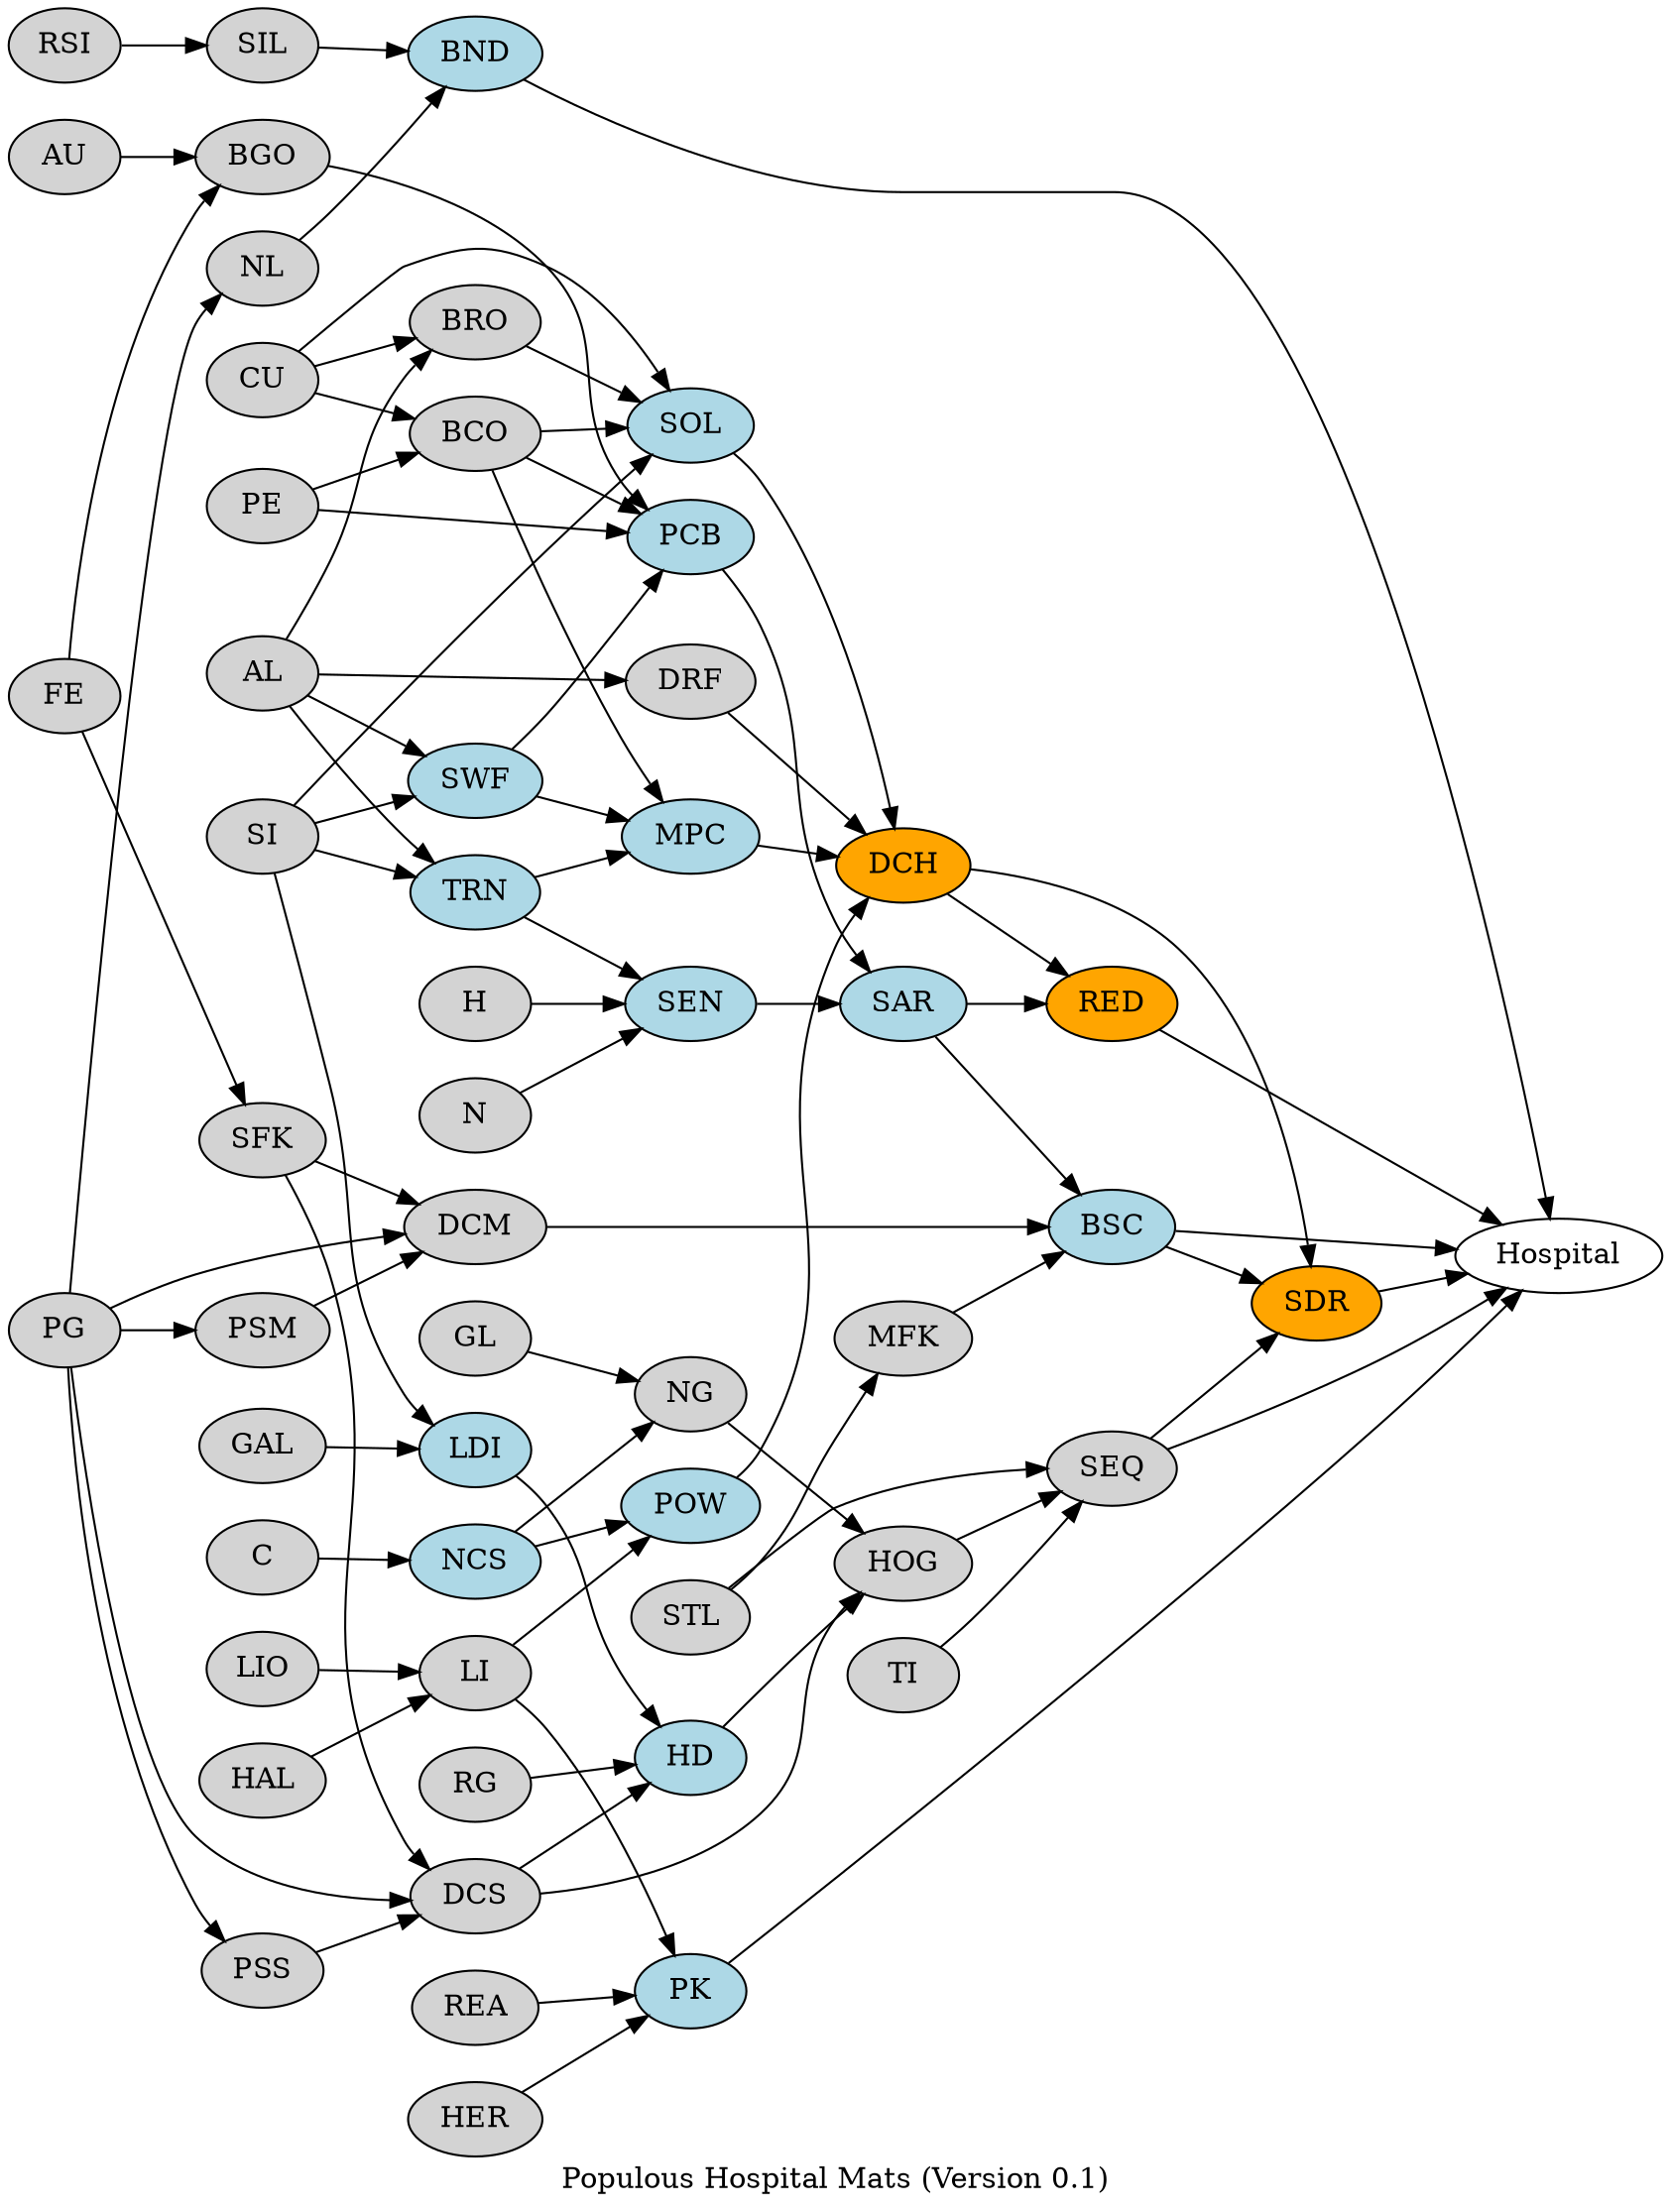 digraph G {
	label = "Populous Hospital Mats (Version 0.1)"
	rankdir=LR
	node [style=filled fillcolor=white]
	
	{ PK SEQ BND SDR RED BSC } -> "Hospital"

	// ECA
	{ NCS LI } -> POW
	{ CU SI BCO BRO } -> SOL

	// DRS
	{ SAR DCH } -> RED
	{ SEQ BSC DCH } -> SDR

	// EDM
	{ DCS HD NG } -> HOG

	// MCA
	{ RG DCS LDI } -> HD

	// DRS
	{ MPC POW SOL DRF } -> DCH

	// ELP
	{ SEN PCB } -> SAR

	// SCA
	{ TRN H N } -> SEN
	{ SWF BCO PE BGO } -> PCB
	{ SWF TRN BCO } -> MPC

	// PHF
	{ DCM MFK SAR } -> BSC
	{ NL SIL } -> BND
	{ HER LI REA } -> PK

	// WEL
	AL -> DRF

	// CLR
	C -> NCS
	{ AL SI } -> TRN
	{ GAL SI } -> LDI
	{ SI AL } -> SWF

	// SME
	{ LIO HAL } -> LI

	// PPF
	{ PSM SFK PG } -> DCM
	{ SFK PG PSS } -> DCS
	PG -> PSS
	PG -> PSM

	// FS
	{ CU PE } -> BCO
	{ AL CU } -> BRO
	{ AU FE } -> BGO
	FE -> SFK
	STL -> MFK
	{ STL TI HOG } -> SEQ

	// WPL
	PG -> NL
	RSI -> SIL

	// GF
	{ GL NCS } -> NG
	
	// Pioneers and Settlers
        SEQ, GAL, GL, NG, RSI, SIL, NL, HER, RG, REA, STL, AU, FE, AL, H, N, PE, SI, CU, BCO, BGO, BRO, C, LIO, HAL, LI, DCM, PG, PSS, MFK, PSM, DCS, DRF, SFK, HOG, TI [fillcolor=lightgray]

        // Technicians
        PK, LDI, HD, SEN, PCB, TRN, SWF, NCS, SAR, BSC, POW, SOL, MPC, BND [fillcolor=lightblue]

        // Scientists
        // [fillcolor=purple]

        // Engineers
        RED, SDR, DCH [fillcolor=orange]
}
